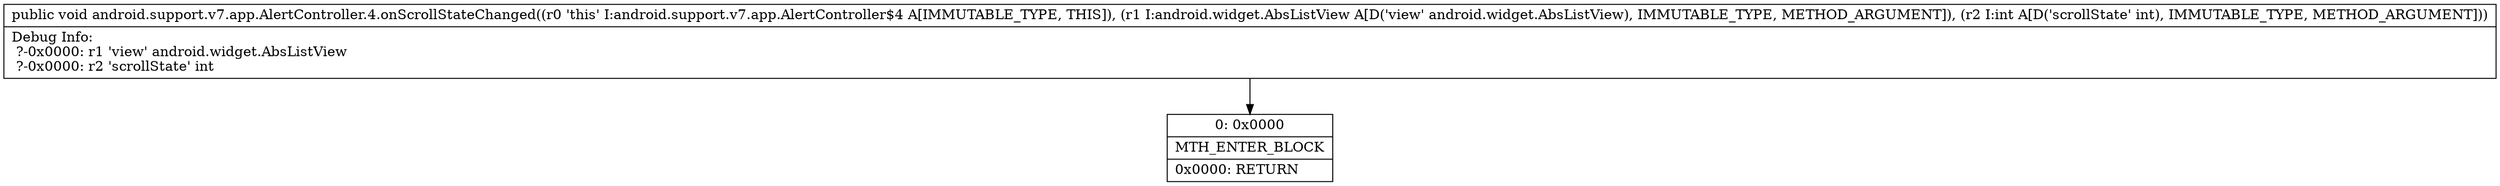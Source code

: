 digraph "CFG forandroid.support.v7.app.AlertController.4.onScrollStateChanged(Landroid\/widget\/AbsListView;I)V" {
Node_0 [shape=record,label="{0\:\ 0x0000|MTH_ENTER_BLOCK\l|0x0000: RETURN   \l}"];
MethodNode[shape=record,label="{public void android.support.v7.app.AlertController.4.onScrollStateChanged((r0 'this' I:android.support.v7.app.AlertController$4 A[IMMUTABLE_TYPE, THIS]), (r1 I:android.widget.AbsListView A[D('view' android.widget.AbsListView), IMMUTABLE_TYPE, METHOD_ARGUMENT]), (r2 I:int A[D('scrollState' int), IMMUTABLE_TYPE, METHOD_ARGUMENT]))  | Debug Info:\l  ?\-0x0000: r1 'view' android.widget.AbsListView\l  ?\-0x0000: r2 'scrollState' int\l}"];
MethodNode -> Node_0;
}

